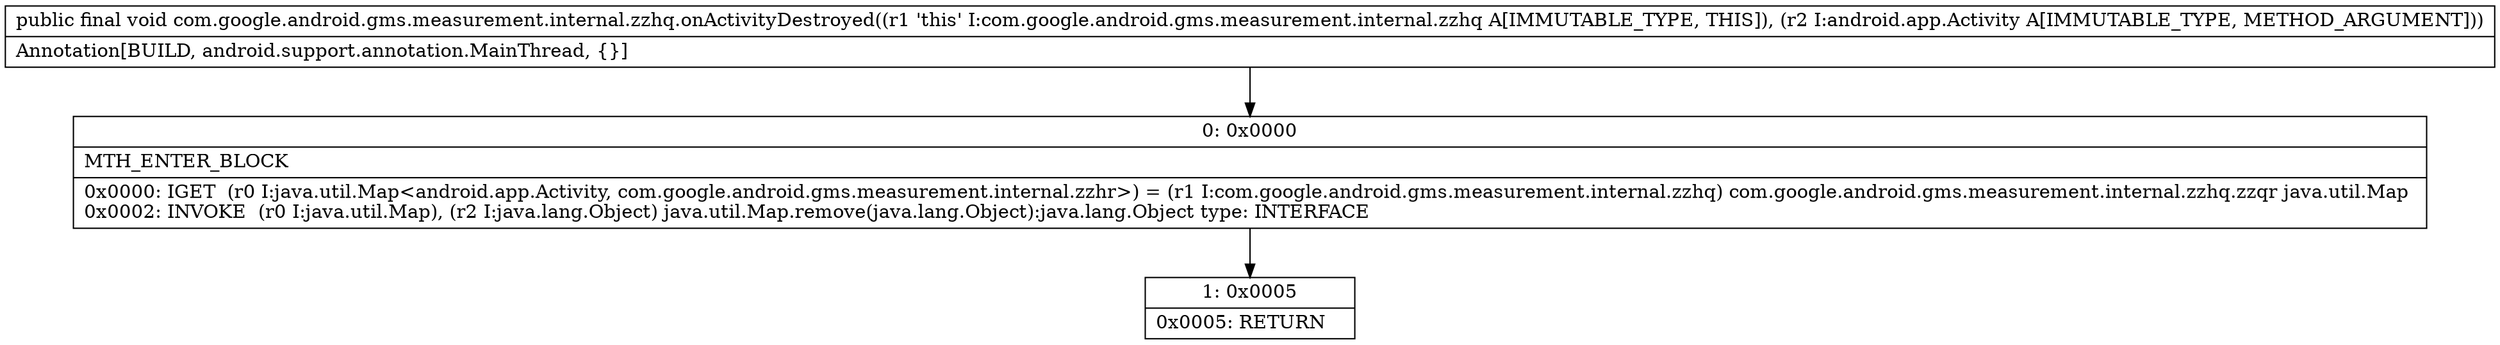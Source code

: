 digraph "CFG forcom.google.android.gms.measurement.internal.zzhq.onActivityDestroyed(Landroid\/app\/Activity;)V" {
Node_0 [shape=record,label="{0\:\ 0x0000|MTH_ENTER_BLOCK\l|0x0000: IGET  (r0 I:java.util.Map\<android.app.Activity, com.google.android.gms.measurement.internal.zzhr\>) = (r1 I:com.google.android.gms.measurement.internal.zzhq) com.google.android.gms.measurement.internal.zzhq.zzqr java.util.Map \l0x0002: INVOKE  (r0 I:java.util.Map), (r2 I:java.lang.Object) java.util.Map.remove(java.lang.Object):java.lang.Object type: INTERFACE \l}"];
Node_1 [shape=record,label="{1\:\ 0x0005|0x0005: RETURN   \l}"];
MethodNode[shape=record,label="{public final void com.google.android.gms.measurement.internal.zzhq.onActivityDestroyed((r1 'this' I:com.google.android.gms.measurement.internal.zzhq A[IMMUTABLE_TYPE, THIS]), (r2 I:android.app.Activity A[IMMUTABLE_TYPE, METHOD_ARGUMENT]))  | Annotation[BUILD, android.support.annotation.MainThread, \{\}]\l}"];
MethodNode -> Node_0;
Node_0 -> Node_1;
}

